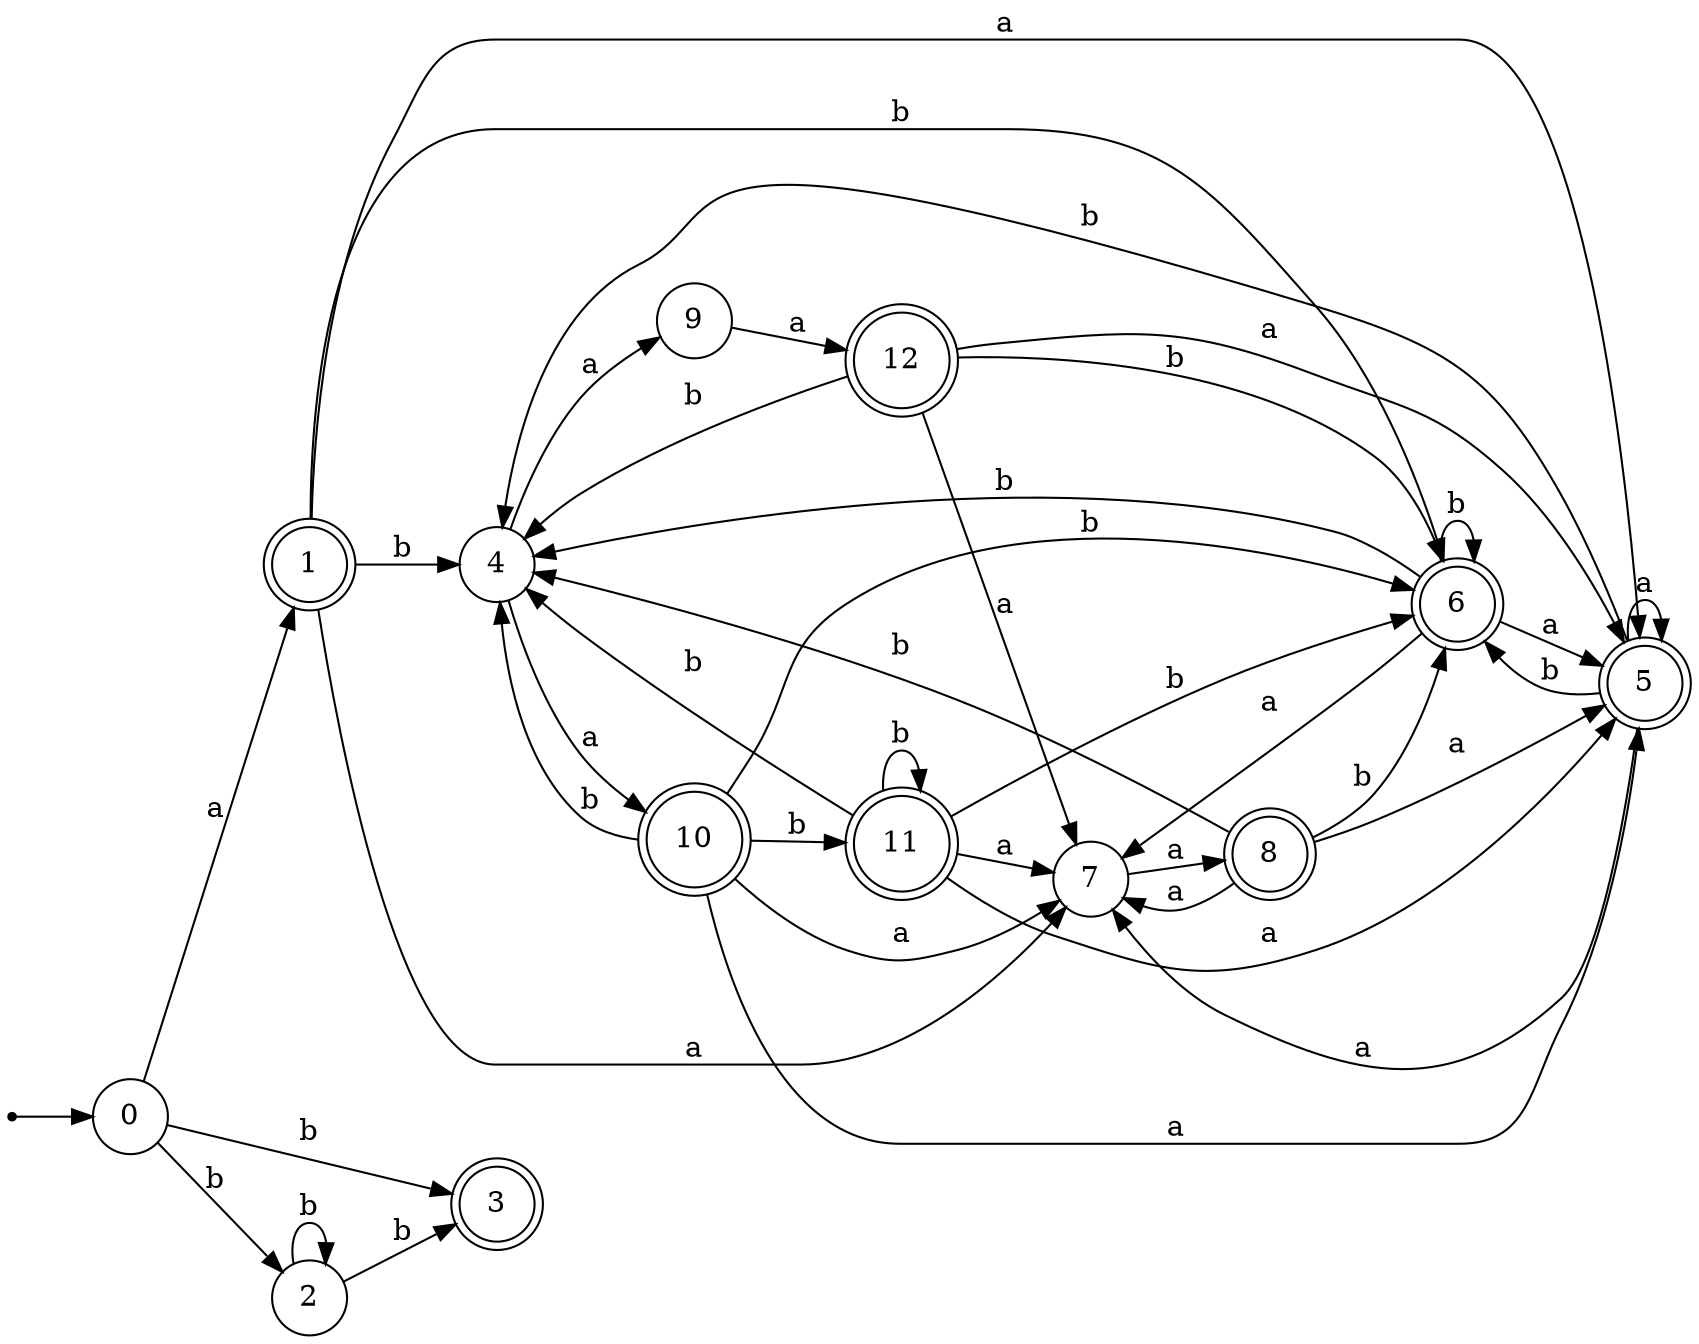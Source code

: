 digraph finite_state_machine {
rankdir=LR;
size="20,20";
node [shape = point]; "dummy0"
node [shape = circle]; "0";
"dummy0" -> "0";
node [shape = doublecircle]; "1";node [shape = circle]; "2";
node [shape = doublecircle]; "3";node [shape = circle]; "4";
node [shape = doublecircle]; "5";node [shape = doublecircle]; "6";node [shape = circle]; "7";
node [shape = doublecircle]; "8";node [shape = circle]; "9";
node [shape = doublecircle]; "10";node [shape = doublecircle]; "11";node [shape = doublecircle]; "12";"0" -> "1" [label = "a"];
 "0" -> "2" [label = "b"];
 "0" -> "3" [label = "b"];
 "2" -> "2" [label = "b"];
 "2" -> "3" [label = "b"];
 "1" -> "4" [label = "b"];
 "1" -> "6" [label = "b"];
 "1" -> "5" [label = "a"];
 "1" -> "7" [label = "a"];
 "7" -> "8" [label = "a"];
 "8" -> "5" [label = "a"];
 "8" -> "7" [label = "a"];
 "8" -> "4" [label = "b"];
 "8" -> "6" [label = "b"];
 "6" -> "4" [label = "b"];
 "6" -> "6" [label = "b"];
 "6" -> "5" [label = "a"];
 "6" -> "7" [label = "a"];
 "5" -> "5" [label = "a"];
 "5" -> "7" [label = "a"];
 "5" -> "4" [label = "b"];
 "5" -> "6" [label = "b"];
 "4" -> "9" [label = "a"];
 "4" -> "10" [label = "a"];
 "10" -> "11" [label = "b"];
 "10" -> "4" [label = "b"];
 "10" -> "6" [label = "b"];
 "10" -> "5" [label = "a"];
 "10" -> "7" [label = "a"];
 "11" -> "11" [label = "b"];
 "11" -> "4" [label = "b"];
 "11" -> "6" [label = "b"];
 "11" -> "5" [label = "a"];
 "11" -> "7" [label = "a"];
 "9" -> "12" [label = "a"];
 "12" -> "4" [label = "b"];
 "12" -> "6" [label = "b"];
 "12" -> "5" [label = "a"];
 "12" -> "7" [label = "a"];
 }
